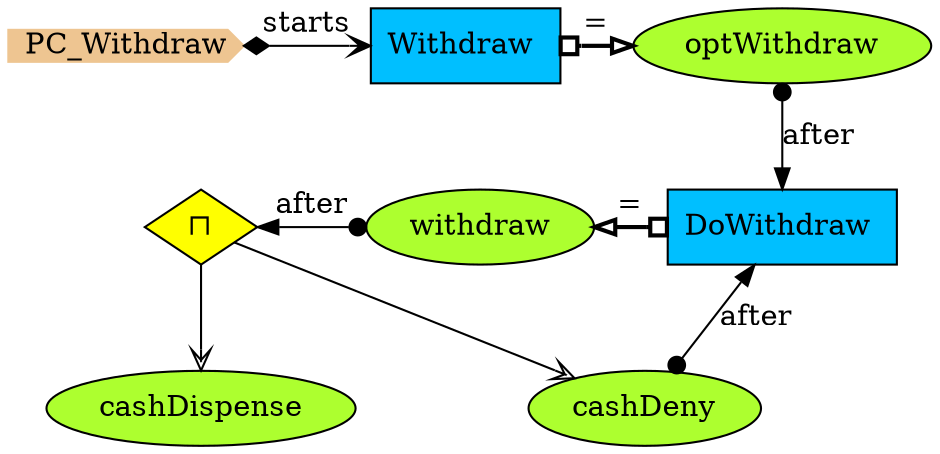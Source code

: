 digraph {
StartN_ [shape = cds,color=burlywood2,style=filled,height=.2,width=.2, label =PC_Withdraw];
cashDispense [shape=ellipse,fillcolor=greenyellow,style = filled,label="cashDispense"];
cashDeny [shape=ellipse,fillcolor=greenyellow,style = filled,label="cashDeny"];
OpDoWithdraw [shape=diamond,fillcolor=yellow,style = filled,label="⊓"];
withdraw [shape=ellipse,fillcolor=greenyellow,style = filled,label="withdraw"];
DoWithdraw [shape=box,fillcolor=deepskyblue,style = filled,label="DoWithdraw "];
optWithdraw [shape=ellipse,fillcolor=greenyellow,style = filled,label="optWithdraw"];
Withdraw [shape=box,fillcolor=deepskyblue,style = filled,label="Withdraw "];

{rank=min;StartN_,Withdraw,optWithdraw}
{rank=same;DoWithdraw,withdraw,OpDoWithdraw}

cashDeny->DoWithdraw[arrowtail=dot,dir=both,label="after"];
OpDoWithdraw->cashDeny[arrowhead="vee",fillcolor=white];
OpDoWithdraw->cashDispense[arrowhead="vee",fillcolor=white];
OpDoWithdraw->withdraw[arrowhead=dot,dir=both,label="after"];
optWithdraw->DoWithdraw[arrowtail=dot,dir=both,label="after"];
StartN_->Withdraw[arrowhead="open",arrowtail=diamond,dir=both,label="starts"];
withdraw->DoWithdraw[arrowtail="onormal",dir=both,arrowhead=obox,penwidth=2,label="="];
Withdraw->optWithdraw[arrowhead="onormal",dir=both,arrowtail=obox,penwidth=2,label="="];
}
